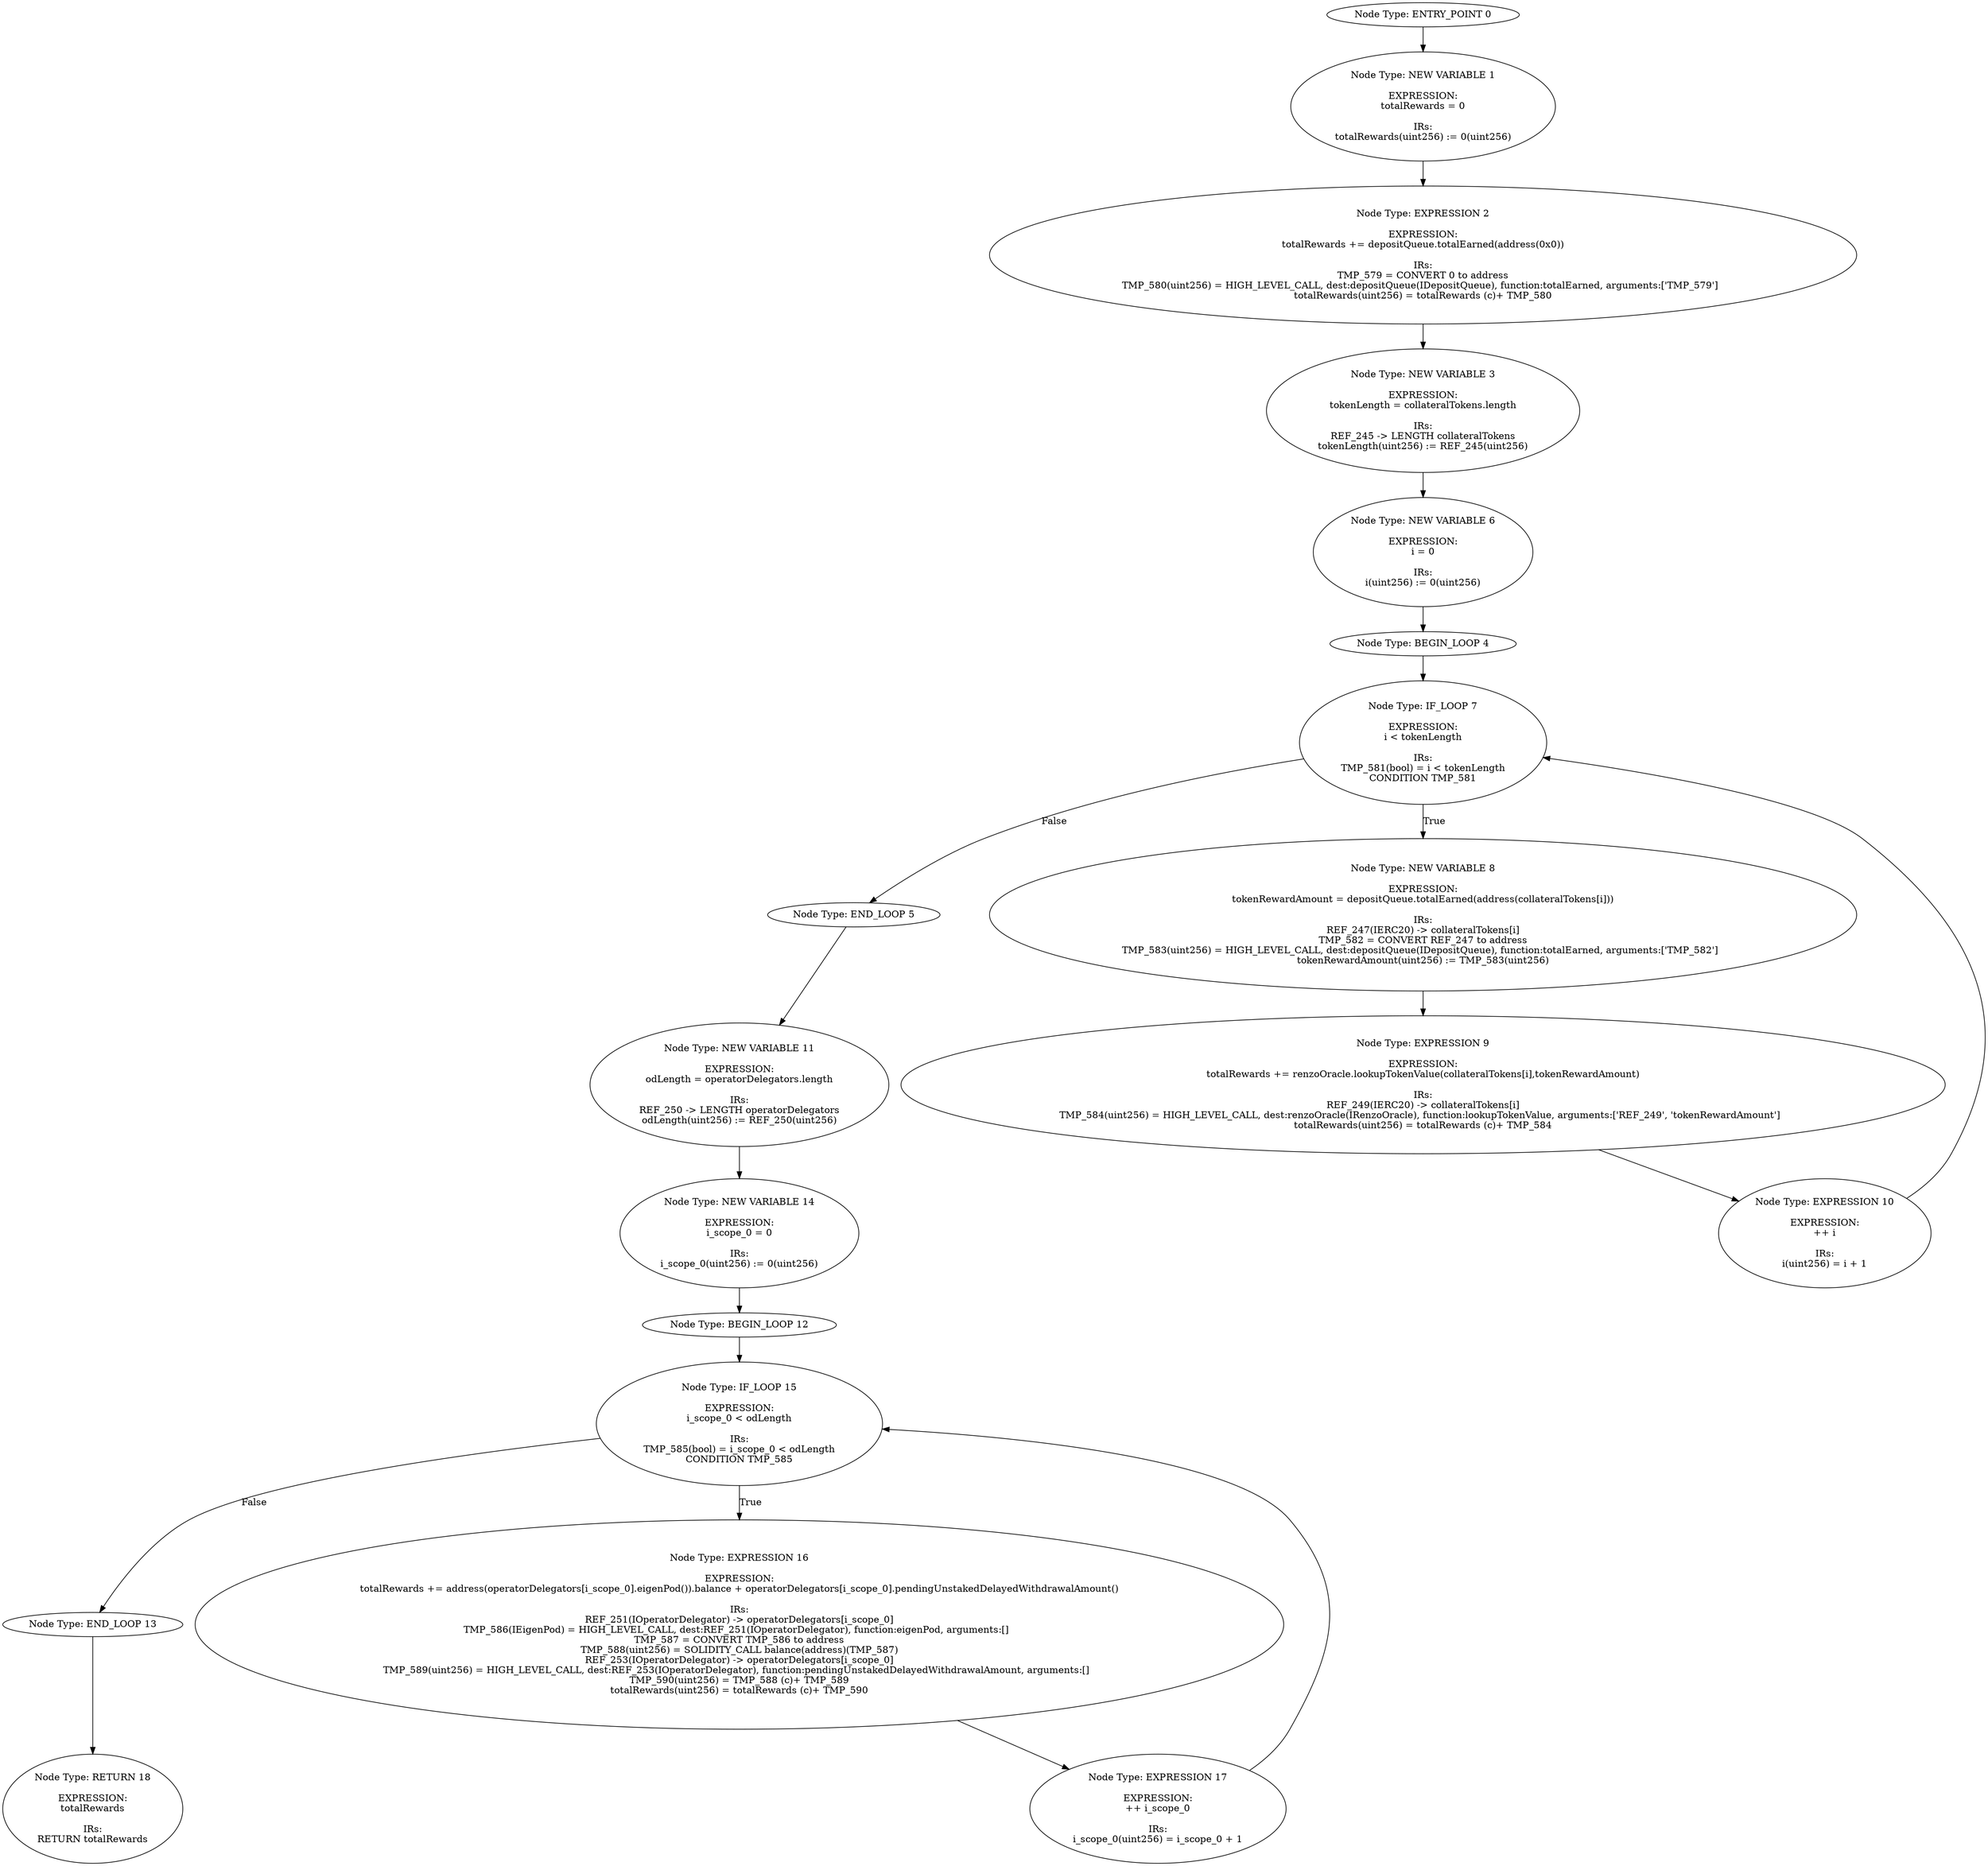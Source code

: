 digraph{
0[label="Node Type: ENTRY_POINT 0
"];
0->1;
1[label="Node Type: NEW VARIABLE 1

EXPRESSION:
totalRewards = 0

IRs:
totalRewards(uint256) := 0(uint256)"];
1->2;
2[label="Node Type: EXPRESSION 2

EXPRESSION:
totalRewards += depositQueue.totalEarned(address(0x0))

IRs:
TMP_579 = CONVERT 0 to address
TMP_580(uint256) = HIGH_LEVEL_CALL, dest:depositQueue(IDepositQueue), function:totalEarned, arguments:['TMP_579']  
totalRewards(uint256) = totalRewards (c)+ TMP_580"];
2->3;
3[label="Node Type: NEW VARIABLE 3

EXPRESSION:
tokenLength = collateralTokens.length

IRs:
REF_245 -> LENGTH collateralTokens
tokenLength(uint256) := REF_245(uint256)"];
3->6;
4[label="Node Type: BEGIN_LOOP 4
"];
4->7;
5[label="Node Type: END_LOOP 5
"];
5->11;
6[label="Node Type: NEW VARIABLE 6

EXPRESSION:
i = 0

IRs:
i(uint256) := 0(uint256)"];
6->4;
7[label="Node Type: IF_LOOP 7

EXPRESSION:
i < tokenLength

IRs:
TMP_581(bool) = i < tokenLength
CONDITION TMP_581"];
7->8[label="True"];
7->5[label="False"];
8[label="Node Type: NEW VARIABLE 8

EXPRESSION:
tokenRewardAmount = depositQueue.totalEarned(address(collateralTokens[i]))

IRs:
REF_247(IERC20) -> collateralTokens[i]
TMP_582 = CONVERT REF_247 to address
TMP_583(uint256) = HIGH_LEVEL_CALL, dest:depositQueue(IDepositQueue), function:totalEarned, arguments:['TMP_582']  
tokenRewardAmount(uint256) := TMP_583(uint256)"];
8->9;
9[label="Node Type: EXPRESSION 9

EXPRESSION:
totalRewards += renzoOracle.lookupTokenValue(collateralTokens[i],tokenRewardAmount)

IRs:
REF_249(IERC20) -> collateralTokens[i]
TMP_584(uint256) = HIGH_LEVEL_CALL, dest:renzoOracle(IRenzoOracle), function:lookupTokenValue, arguments:['REF_249', 'tokenRewardAmount']  
totalRewards(uint256) = totalRewards (c)+ TMP_584"];
9->10;
10[label="Node Type: EXPRESSION 10

EXPRESSION:
++ i

IRs:
i(uint256) = i + 1"];
10->7;
11[label="Node Type: NEW VARIABLE 11

EXPRESSION:
odLength = operatorDelegators.length

IRs:
REF_250 -> LENGTH operatorDelegators
odLength(uint256) := REF_250(uint256)"];
11->14;
12[label="Node Type: BEGIN_LOOP 12
"];
12->15;
13[label="Node Type: END_LOOP 13
"];
13->18;
14[label="Node Type: NEW VARIABLE 14

EXPRESSION:
i_scope_0 = 0

IRs:
i_scope_0(uint256) := 0(uint256)"];
14->12;
15[label="Node Type: IF_LOOP 15

EXPRESSION:
i_scope_0 < odLength

IRs:
TMP_585(bool) = i_scope_0 < odLength
CONDITION TMP_585"];
15->16[label="True"];
15->13[label="False"];
16[label="Node Type: EXPRESSION 16

EXPRESSION:
totalRewards += address(operatorDelegators[i_scope_0].eigenPod()).balance + operatorDelegators[i_scope_0].pendingUnstakedDelayedWithdrawalAmount()

IRs:
REF_251(IOperatorDelegator) -> operatorDelegators[i_scope_0]
TMP_586(IEigenPod) = HIGH_LEVEL_CALL, dest:REF_251(IOperatorDelegator), function:eigenPod, arguments:[]  
TMP_587 = CONVERT TMP_586 to address
TMP_588(uint256) = SOLIDITY_CALL balance(address)(TMP_587)
REF_253(IOperatorDelegator) -> operatorDelegators[i_scope_0]
TMP_589(uint256) = HIGH_LEVEL_CALL, dest:REF_253(IOperatorDelegator), function:pendingUnstakedDelayedWithdrawalAmount, arguments:[]  
TMP_590(uint256) = TMP_588 (c)+ TMP_589
totalRewards(uint256) = totalRewards (c)+ TMP_590"];
16->17;
17[label="Node Type: EXPRESSION 17

EXPRESSION:
++ i_scope_0

IRs:
i_scope_0(uint256) = i_scope_0 + 1"];
17->15;
18[label="Node Type: RETURN 18

EXPRESSION:
totalRewards

IRs:
RETURN totalRewards"];
}
